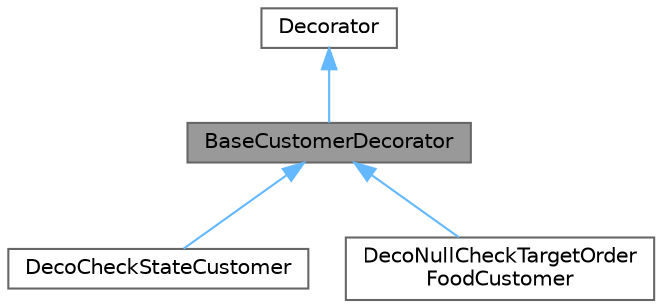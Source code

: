digraph "BaseCustomerDecorator"
{
 // LATEX_PDF_SIZE
  bgcolor="transparent";
  edge [fontname=Helvetica,fontsize=10,labelfontname=Helvetica,labelfontsize=10];
  node [fontname=Helvetica,fontsize=10,shape=box,height=0.2,width=0.4];
  Node1 [id="Node000001",label="BaseCustomerDecorator",height=0.2,width=0.4,color="gray40", fillcolor="grey60", style="filled", fontcolor="black",tooltip=" "];
  Node2 -> Node1 [id="edge1_Node000001_Node000002",dir="back",color="steelblue1",style="solid",tooltip=" "];
  Node2 [id="Node000002",label="Decorator",height=0.2,width=0.4,color="gray40", fillcolor="white", style="filled",tooltip=" "];
  Node1 -> Node3 [id="edge2_Node000001_Node000003",dir="back",color="steelblue1",style="solid",tooltip=" "];
  Node3 [id="Node000003",label="DecoCheckStateCustomer",height=0.2,width=0.4,color="gray40", fillcolor="white", style="filled",URL="$class_deco_check_state_customer.html",tooltip="客の状態が特定のステートか確認するデコレーター CustomerState で判別する"];
  Node1 -> Node4 [id="edge3_Node000001_Node000004",dir="back",color="steelblue1",style="solid",tooltip=" "];
  Node4 [id="Node000004",label="DecoNullCheckTargetOrder\lFoodCustomer",height=0.2,width=0.4,color="gray40", fillcolor="white", style="filled",URL="$class_deco_null_check_target_order_food_customer.html",tooltip=" "];
}
